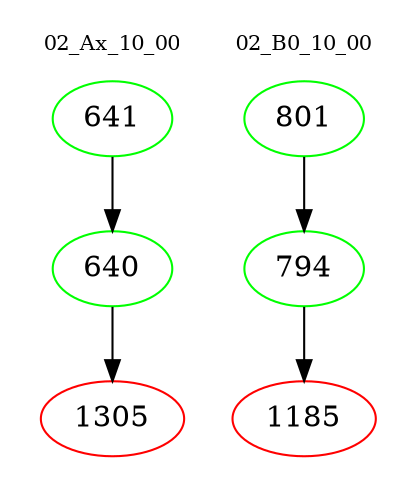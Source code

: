 digraph{
subgraph cluster_0 {
color = white
label = "02_Ax_10_00";
fontsize=10;
T0_641 [label="641", color="green"]
T0_641 -> T0_640 [color="black"]
T0_640 [label="640", color="green"]
T0_640 -> T0_1305 [color="black"]
T0_1305 [label="1305", color="red"]
}
subgraph cluster_1 {
color = white
label = "02_B0_10_00";
fontsize=10;
T1_801 [label="801", color="green"]
T1_801 -> T1_794 [color="black"]
T1_794 [label="794", color="green"]
T1_794 -> T1_1185 [color="black"]
T1_1185 [label="1185", color="red"]
}
}
